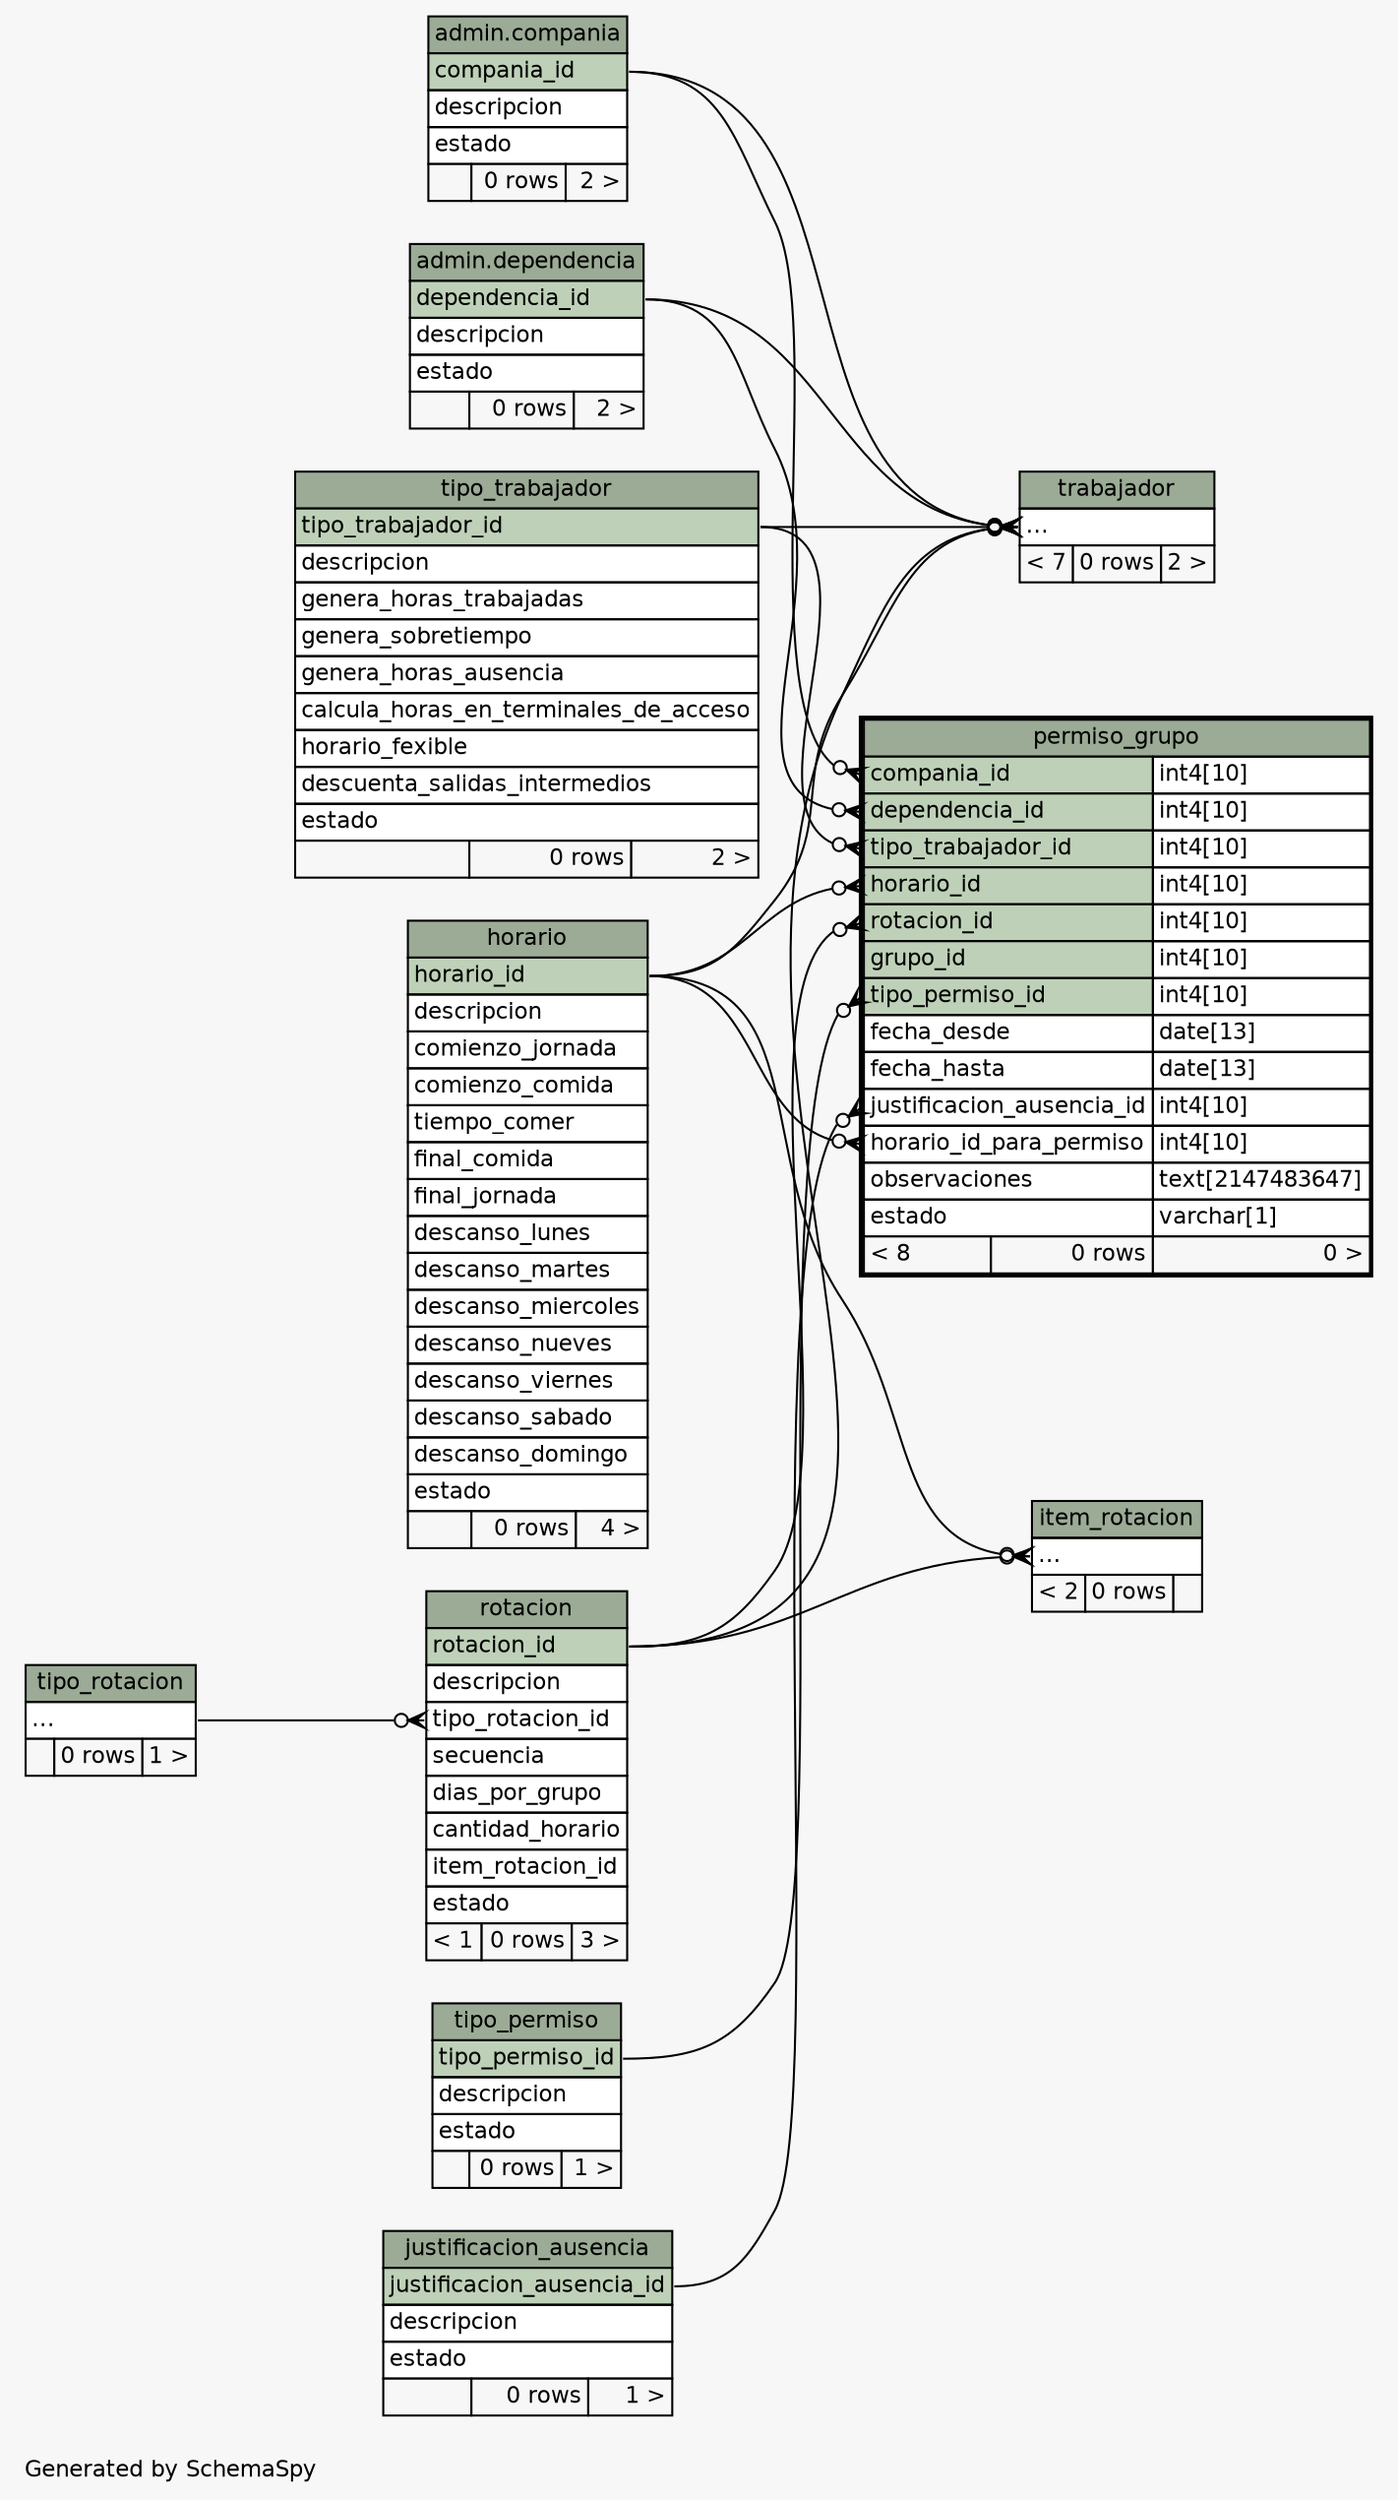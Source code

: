 // dot 2.26.3 on Linux 3.2.0-4-686-pae
// SchemaSpy rev 590
digraph "twoDegreesRelationshipsDiagram" {
  graph [
    rankdir="RL"
    bgcolor="#f7f7f7"
    label="\nGenerated by SchemaSpy"
    labeljust="l"
    nodesep="0.18"
    ranksep="0.46"
    fontname="Helvetica"
    fontsize="11"
  ];
  node [
    fontname="Helvetica"
    fontsize="11"
    shape="plaintext"
  ];
  edge [
    arrowsize="0.8"
  ];
  "item_rotacion":"elipses":w -> "horario":"horario_id":e [arrowhead=none dir=back arrowtail=crowodot];
  "item_rotacion":"elipses":w -> "rotacion":"rotacion_id":e [arrowhead=none dir=back arrowtail=crowodot];
  "permiso_grupo":"compania_id":w -> "admin.compania":"compania_id":e [arrowhead=none dir=back arrowtail=crowodot];
  "permiso_grupo":"dependencia_id":w -> "admin.dependencia":"dependencia_id":e [arrowhead=none dir=back arrowtail=crowodot];
  "permiso_grupo":"horario_id":w -> "horario":"horario_id":e [arrowhead=none dir=back arrowtail=crowodot];
  "permiso_grupo":"horario_id_para_permiso":w -> "horario":"horario_id":e [arrowhead=none dir=back arrowtail=crowodot];
  "permiso_grupo":"justificacion_ausencia_id":w -> "justificacion_ausencia":"justificacion_ausencia_id":e [arrowhead=none dir=back arrowtail=crowodot];
  "permiso_grupo":"rotacion_id":w -> "rotacion":"rotacion_id":e [arrowhead=none dir=back arrowtail=crowodot];
  "permiso_grupo":"tipo_permiso_id":w -> "tipo_permiso":"tipo_permiso_id":e [arrowhead=none dir=back arrowtail=crowodot];
  "permiso_grupo":"tipo_trabajador_id":w -> "tipo_trabajador":"tipo_trabajador_id":e [arrowhead=none dir=back arrowtail=crowodot];
  "rotacion":"tipo_rotacion_id":w -> "tipo_rotacion":"elipses":e [arrowhead=none dir=back arrowtail=crowodot];
  "trabajador":"elipses":w -> "admin.compania":"compania_id":e [arrowhead=none dir=back arrowtail=crowodot];
  "trabajador":"elipses":w -> "admin.dependencia":"dependencia_id":e [arrowhead=none dir=back arrowtail=crowodot];
  "trabajador":"elipses":w -> "horario":"horario_id":e [arrowhead=none dir=back arrowtail=crowodot];
  "trabajador":"elipses":w -> "rotacion":"rotacion_id":e [arrowhead=none dir=back arrowtail=crowodot];
  "trabajador":"elipses":w -> "tipo_trabajador":"tipo_trabajador_id":e [arrowhead=none dir=back arrowtail=crowodot];
  "admin.compania" [
    label=<
    <TABLE BORDER="0" CELLBORDER="1" CELLSPACING="0" BGCOLOR="#ffffff">
      <TR><TD COLSPAN="3" BGCOLOR="#9bab96" ALIGN="CENTER">admin.compania</TD></TR>
      <TR><TD PORT="compania_id" COLSPAN="3" BGCOLOR="#bed1b8" ALIGN="LEFT">compania_id</TD></TR>
      <TR><TD PORT="descripcion" COLSPAN="3" ALIGN="LEFT">descripcion</TD></TR>
      <TR><TD PORT="estado" COLSPAN="3" ALIGN="LEFT">estado</TD></TR>
      <TR><TD ALIGN="LEFT" BGCOLOR="#f7f7f7">  </TD><TD ALIGN="RIGHT" BGCOLOR="#f7f7f7">0 rows</TD><TD ALIGN="RIGHT" BGCOLOR="#f7f7f7">2 &gt;</TD></TR>
    </TABLE>>
    URL="../../admin/tables/compania.html"
    tooltip="admin.compania"
  ];
  "admin.dependencia" [
    label=<
    <TABLE BORDER="0" CELLBORDER="1" CELLSPACING="0" BGCOLOR="#ffffff">
      <TR><TD COLSPAN="3" BGCOLOR="#9bab96" ALIGN="CENTER">admin.dependencia</TD></TR>
      <TR><TD PORT="dependencia_id" COLSPAN="3" BGCOLOR="#bed1b8" ALIGN="LEFT">dependencia_id</TD></TR>
      <TR><TD PORT="descripcion" COLSPAN="3" ALIGN="LEFT">descripcion</TD></TR>
      <TR><TD PORT="estado" COLSPAN="3" ALIGN="LEFT">estado</TD></TR>
      <TR><TD ALIGN="LEFT" BGCOLOR="#f7f7f7">  </TD><TD ALIGN="RIGHT" BGCOLOR="#f7f7f7">0 rows</TD><TD ALIGN="RIGHT" BGCOLOR="#f7f7f7">2 &gt;</TD></TR>
    </TABLE>>
    URL="../../admin/tables/dependencia.html"
    tooltip="admin.dependencia"
  ];
  "horario" [
    label=<
    <TABLE BORDER="0" CELLBORDER="1" CELLSPACING="0" BGCOLOR="#ffffff">
      <TR><TD COLSPAN="3" BGCOLOR="#9bab96" ALIGN="CENTER">horario</TD></TR>
      <TR><TD PORT="horario_id" COLSPAN="3" BGCOLOR="#bed1b8" ALIGN="LEFT">horario_id</TD></TR>
      <TR><TD PORT="descripcion" COLSPAN="3" ALIGN="LEFT">descripcion</TD></TR>
      <TR><TD PORT="comienzo_jornada" COLSPAN="3" ALIGN="LEFT">comienzo_jornada</TD></TR>
      <TR><TD PORT="comienzo_comida" COLSPAN="3" ALIGN="LEFT">comienzo_comida</TD></TR>
      <TR><TD PORT="tiempo_comer" COLSPAN="3" ALIGN="LEFT">tiempo_comer</TD></TR>
      <TR><TD PORT="final_comida" COLSPAN="3" ALIGN="LEFT">final_comida</TD></TR>
      <TR><TD PORT="final_jornada" COLSPAN="3" ALIGN="LEFT">final_jornada</TD></TR>
      <TR><TD PORT="descanso_lunes" COLSPAN="3" ALIGN="LEFT">descanso_lunes</TD></TR>
      <TR><TD PORT="descanso_martes" COLSPAN="3" ALIGN="LEFT">descanso_martes</TD></TR>
      <TR><TD PORT="descanso_miercoles" COLSPAN="3" ALIGN="LEFT">descanso_miercoles</TD></TR>
      <TR><TD PORT="descanso_nueves" COLSPAN="3" ALIGN="LEFT">descanso_nueves</TD></TR>
      <TR><TD PORT="descanso_viernes" COLSPAN="3" ALIGN="LEFT">descanso_viernes</TD></TR>
      <TR><TD PORT="descanso_sabado" COLSPAN="3" ALIGN="LEFT">descanso_sabado</TD></TR>
      <TR><TD PORT="descanso_domingo" COLSPAN="3" ALIGN="LEFT">descanso_domingo</TD></TR>
      <TR><TD PORT="estado" COLSPAN="3" ALIGN="LEFT">estado</TD></TR>
      <TR><TD ALIGN="LEFT" BGCOLOR="#f7f7f7">  </TD><TD ALIGN="RIGHT" BGCOLOR="#f7f7f7">0 rows</TD><TD ALIGN="RIGHT" BGCOLOR="#f7f7f7">4 &gt;</TD></TR>
    </TABLE>>
    URL="horario.html"
    tooltip="horario"
  ];
  "item_rotacion" [
    label=<
    <TABLE BORDER="0" CELLBORDER="1" CELLSPACING="0" BGCOLOR="#ffffff">
      <TR><TD COLSPAN="3" BGCOLOR="#9bab96" ALIGN="CENTER">item_rotacion</TD></TR>
      <TR><TD PORT="elipses" COLSPAN="3" ALIGN="LEFT">...</TD></TR>
      <TR><TD ALIGN="LEFT" BGCOLOR="#f7f7f7">&lt; 2</TD><TD ALIGN="RIGHT" BGCOLOR="#f7f7f7">0 rows</TD><TD ALIGN="RIGHT" BGCOLOR="#f7f7f7">  </TD></TR>
    </TABLE>>
    URL="item_rotacion.html"
    tooltip="item_rotacion"
  ];
  "justificacion_ausencia" [
    label=<
    <TABLE BORDER="0" CELLBORDER="1" CELLSPACING="0" BGCOLOR="#ffffff">
      <TR><TD COLSPAN="3" BGCOLOR="#9bab96" ALIGN="CENTER">justificacion_ausencia</TD></TR>
      <TR><TD PORT="justificacion_ausencia_id" COLSPAN="3" BGCOLOR="#bed1b8" ALIGN="LEFT">justificacion_ausencia_id</TD></TR>
      <TR><TD PORT="descripcion" COLSPAN="3" ALIGN="LEFT">descripcion</TD></TR>
      <TR><TD PORT="estado" COLSPAN="3" ALIGN="LEFT">estado</TD></TR>
      <TR><TD ALIGN="LEFT" BGCOLOR="#f7f7f7">  </TD><TD ALIGN="RIGHT" BGCOLOR="#f7f7f7">0 rows</TD><TD ALIGN="RIGHT" BGCOLOR="#f7f7f7">1 &gt;</TD></TR>
    </TABLE>>
    URL="justificacion_ausencia.html"
    tooltip="justificacion_ausencia"
  ];
  "permiso_grupo" [
    label=<
    <TABLE BORDER="2" CELLBORDER="1" CELLSPACING="0" BGCOLOR="#ffffff">
      <TR><TD COLSPAN="3" BGCOLOR="#9bab96" ALIGN="CENTER">permiso_grupo</TD></TR>
      <TR><TD PORT="compania_id" COLSPAN="2" BGCOLOR="#bed1b8" ALIGN="LEFT">compania_id</TD><TD PORT="compania_id.type" ALIGN="LEFT">int4[10]</TD></TR>
      <TR><TD PORT="dependencia_id" COLSPAN="2" BGCOLOR="#bed1b8" ALIGN="LEFT">dependencia_id</TD><TD PORT="dependencia_id.type" ALIGN="LEFT">int4[10]</TD></TR>
      <TR><TD PORT="tipo_trabajador_id" COLSPAN="2" BGCOLOR="#bed1b8" ALIGN="LEFT">tipo_trabajador_id</TD><TD PORT="tipo_trabajador_id.type" ALIGN="LEFT">int4[10]</TD></TR>
      <TR><TD PORT="horario_id" COLSPAN="2" BGCOLOR="#bed1b8" ALIGN="LEFT">horario_id</TD><TD PORT="horario_id.type" ALIGN="LEFT">int4[10]</TD></TR>
      <TR><TD PORT="rotacion_id" COLSPAN="2" BGCOLOR="#bed1b8" ALIGN="LEFT">rotacion_id</TD><TD PORT="rotacion_id.type" ALIGN="LEFT">int4[10]</TD></TR>
      <TR><TD PORT="grupo_id" COLSPAN="2" BGCOLOR="#bed1b8" ALIGN="LEFT">grupo_id</TD><TD PORT="grupo_id.type" ALIGN="LEFT">int4[10]</TD></TR>
      <TR><TD PORT="tipo_permiso_id" COLSPAN="2" BGCOLOR="#bed1b8" ALIGN="LEFT">tipo_permiso_id</TD><TD PORT="tipo_permiso_id.type" ALIGN="LEFT">int4[10]</TD></TR>
      <TR><TD PORT="fecha_desde" COLSPAN="2" ALIGN="LEFT">fecha_desde</TD><TD PORT="fecha_desde.type" ALIGN="LEFT">date[13]</TD></TR>
      <TR><TD PORT="fecha_hasta" COLSPAN="2" ALIGN="LEFT">fecha_hasta</TD><TD PORT="fecha_hasta.type" ALIGN="LEFT">date[13]</TD></TR>
      <TR><TD PORT="justificacion_ausencia_id" COLSPAN="2" ALIGN="LEFT">justificacion_ausencia_id</TD><TD PORT="justificacion_ausencia_id.type" ALIGN="LEFT">int4[10]</TD></TR>
      <TR><TD PORT="horario_id_para_permiso" COLSPAN="2" ALIGN="LEFT">horario_id_para_permiso</TD><TD PORT="horario_id_para_permiso.type" ALIGN="LEFT">int4[10]</TD></TR>
      <TR><TD PORT="observaciones" COLSPAN="2" ALIGN="LEFT">observaciones</TD><TD PORT="observaciones.type" ALIGN="LEFT">text[2147483647]</TD></TR>
      <TR><TD PORT="estado" COLSPAN="2" ALIGN="LEFT">estado</TD><TD PORT="estado.type" ALIGN="LEFT">varchar[1]</TD></TR>
      <TR><TD ALIGN="LEFT" BGCOLOR="#f7f7f7">&lt; 8</TD><TD ALIGN="RIGHT" BGCOLOR="#f7f7f7">0 rows</TD><TD ALIGN="RIGHT" BGCOLOR="#f7f7f7">0 &gt;</TD></TR>
    </TABLE>>
    URL="permiso_grupo.html"
    tooltip="permiso_grupo"
  ];
  "rotacion" [
    label=<
    <TABLE BORDER="0" CELLBORDER="1" CELLSPACING="0" BGCOLOR="#ffffff">
      <TR><TD COLSPAN="3" BGCOLOR="#9bab96" ALIGN="CENTER">rotacion</TD></TR>
      <TR><TD PORT="rotacion_id" COLSPAN="3" BGCOLOR="#bed1b8" ALIGN="LEFT">rotacion_id</TD></TR>
      <TR><TD PORT="descripcion" COLSPAN="3" ALIGN="LEFT">descripcion</TD></TR>
      <TR><TD PORT="tipo_rotacion_id" COLSPAN="3" ALIGN="LEFT">tipo_rotacion_id</TD></TR>
      <TR><TD PORT="secuencia" COLSPAN="3" ALIGN="LEFT">secuencia</TD></TR>
      <TR><TD PORT="dias_por_grupo" COLSPAN="3" ALIGN="LEFT">dias_por_grupo</TD></TR>
      <TR><TD PORT="cantidad_horario" COLSPAN="3" ALIGN="LEFT">cantidad_horario</TD></TR>
      <TR><TD PORT="item_rotacion_id" COLSPAN="3" ALIGN="LEFT">item_rotacion_id</TD></TR>
      <TR><TD PORT="estado" COLSPAN="3" ALIGN="LEFT">estado</TD></TR>
      <TR><TD ALIGN="LEFT" BGCOLOR="#f7f7f7">&lt; 1</TD><TD ALIGN="RIGHT" BGCOLOR="#f7f7f7">0 rows</TD><TD ALIGN="RIGHT" BGCOLOR="#f7f7f7">3 &gt;</TD></TR>
    </TABLE>>
    URL="rotacion.html"
    tooltip="rotacion"
  ];
  "tipo_permiso" [
    label=<
    <TABLE BORDER="0" CELLBORDER="1" CELLSPACING="0" BGCOLOR="#ffffff">
      <TR><TD COLSPAN="3" BGCOLOR="#9bab96" ALIGN="CENTER">tipo_permiso</TD></TR>
      <TR><TD PORT="tipo_permiso_id" COLSPAN="3" BGCOLOR="#bed1b8" ALIGN="LEFT">tipo_permiso_id</TD></TR>
      <TR><TD PORT="descripcion" COLSPAN="3" ALIGN="LEFT">descripcion</TD></TR>
      <TR><TD PORT="estado" COLSPAN="3" ALIGN="LEFT">estado</TD></TR>
      <TR><TD ALIGN="LEFT" BGCOLOR="#f7f7f7">  </TD><TD ALIGN="RIGHT" BGCOLOR="#f7f7f7">0 rows</TD><TD ALIGN="RIGHT" BGCOLOR="#f7f7f7">1 &gt;</TD></TR>
    </TABLE>>
    URL="tipo_permiso.html"
    tooltip="tipo_permiso"
  ];
  "tipo_rotacion" [
    label=<
    <TABLE BORDER="0" CELLBORDER="1" CELLSPACING="0" BGCOLOR="#ffffff">
      <TR><TD COLSPAN="3" BGCOLOR="#9bab96" ALIGN="CENTER">tipo_rotacion</TD></TR>
      <TR><TD PORT="elipses" COLSPAN="3" ALIGN="LEFT">...</TD></TR>
      <TR><TD ALIGN="LEFT" BGCOLOR="#f7f7f7">  </TD><TD ALIGN="RIGHT" BGCOLOR="#f7f7f7">0 rows</TD><TD ALIGN="RIGHT" BGCOLOR="#f7f7f7">1 &gt;</TD></TR>
    </TABLE>>
    URL="tipo_rotacion.html"
    tooltip="tipo_rotacion"
  ];
  "tipo_trabajador" [
    label=<
    <TABLE BORDER="0" CELLBORDER="1" CELLSPACING="0" BGCOLOR="#ffffff">
      <TR><TD COLSPAN="3" BGCOLOR="#9bab96" ALIGN="CENTER">tipo_trabajador</TD></TR>
      <TR><TD PORT="tipo_trabajador_id" COLSPAN="3" BGCOLOR="#bed1b8" ALIGN="LEFT">tipo_trabajador_id</TD></TR>
      <TR><TD PORT="descripcion" COLSPAN="3" ALIGN="LEFT">descripcion</TD></TR>
      <TR><TD PORT="genera_horas_trabajadas" COLSPAN="3" ALIGN="LEFT">genera_horas_trabajadas</TD></TR>
      <TR><TD PORT="genera_sobretiempo" COLSPAN="3" ALIGN="LEFT">genera_sobretiempo</TD></TR>
      <TR><TD PORT="genera_horas_ausencia" COLSPAN="3" ALIGN="LEFT">genera_horas_ausencia</TD></TR>
      <TR><TD PORT="calcula_horas_en_terminales_de_acceso" COLSPAN="3" ALIGN="LEFT">calcula_horas_en_terminales_de_acceso</TD></TR>
      <TR><TD PORT="horario_fexible" COLSPAN="3" ALIGN="LEFT">horario_fexible</TD></TR>
      <TR><TD PORT="descuenta_salidas_intermedios" COLSPAN="3" ALIGN="LEFT">descuenta_salidas_intermedios</TD></TR>
      <TR><TD PORT="estado" COLSPAN="3" ALIGN="LEFT">estado</TD></TR>
      <TR><TD ALIGN="LEFT" BGCOLOR="#f7f7f7">  </TD><TD ALIGN="RIGHT" BGCOLOR="#f7f7f7">0 rows</TD><TD ALIGN="RIGHT" BGCOLOR="#f7f7f7">2 &gt;</TD></TR>
    </TABLE>>
    URL="tipo_trabajador.html"
    tooltip="tipo_trabajador"
  ];
  "trabajador" [
    label=<
    <TABLE BORDER="0" CELLBORDER="1" CELLSPACING="0" BGCOLOR="#ffffff">
      <TR><TD COLSPAN="3" BGCOLOR="#9bab96" ALIGN="CENTER">trabajador</TD></TR>
      <TR><TD PORT="elipses" COLSPAN="3" ALIGN="LEFT">...</TD></TR>
      <TR><TD ALIGN="LEFT" BGCOLOR="#f7f7f7">&lt; 7</TD><TD ALIGN="RIGHT" BGCOLOR="#f7f7f7">0 rows</TD><TD ALIGN="RIGHT" BGCOLOR="#f7f7f7">2 &gt;</TD></TR>
    </TABLE>>
    URL="trabajador.html"
    tooltip="trabajador"
  ];
}

